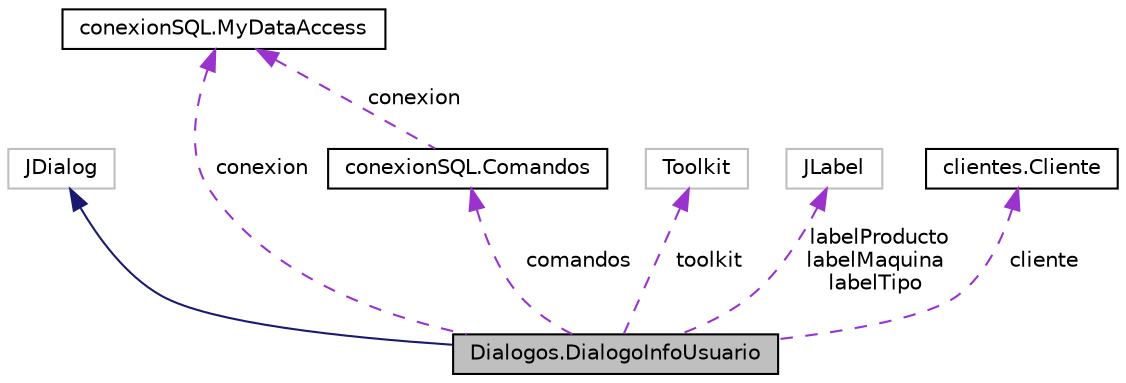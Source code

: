 digraph "Dialogos.DialogoInfoUsuario"
{
  edge [fontname="Helvetica",fontsize="10",labelfontname="Helvetica",labelfontsize="10"];
  node [fontname="Helvetica",fontsize="10",shape=record];
  Node2 [label="Dialogos.DialogoInfoUsuario",height=0.2,width=0.4,color="black", fillcolor="grey75", style="filled", fontcolor="black"];
  Node3 -> Node2 [dir="back",color="midnightblue",fontsize="10",style="solid",fontname="Helvetica"];
  Node3 [label="JDialog",height=0.2,width=0.4,color="grey75", fillcolor="white", style="filled"];
  Node4 -> Node2 [dir="back",color="darkorchid3",fontsize="10",style="dashed",label=" comandos" ,fontname="Helvetica"];
  Node4 [label="conexionSQL.Comandos",height=0.2,width=0.4,color="black", fillcolor="white", style="filled",URL="$classconexion_s_q_l_1_1_comandos.html"];
  Node5 -> Node4 [dir="back",color="darkorchid3",fontsize="10",style="dashed",label=" conexion" ,fontname="Helvetica"];
  Node5 [label="conexionSQL.MyDataAccess",height=0.2,width=0.4,color="black", fillcolor="white", style="filled",URL="$classconexion_s_q_l_1_1_my_data_access.html"];
  Node5 -> Node2 [dir="back",color="darkorchid3",fontsize="10",style="dashed",label=" conexion" ,fontname="Helvetica"];
  Node6 -> Node2 [dir="back",color="darkorchid3",fontsize="10",style="dashed",label=" toolkit" ,fontname="Helvetica"];
  Node6 [label="Toolkit",height=0.2,width=0.4,color="grey75", fillcolor="white", style="filled"];
  Node7 -> Node2 [dir="back",color="darkorchid3",fontsize="10",style="dashed",label=" labelProducto\nlabelMaquina\nlabelTipo" ,fontname="Helvetica"];
  Node7 [label="JLabel",height=0.2,width=0.4,color="grey75", fillcolor="white", style="filled"];
  Node8 -> Node2 [dir="back",color="darkorchid3",fontsize="10",style="dashed",label=" cliente" ,fontname="Helvetica"];
  Node8 [label="clientes.Cliente",height=0.2,width=0.4,color="black", fillcolor="white", style="filled",URL="$classclientes_1_1_cliente.html"];
}
